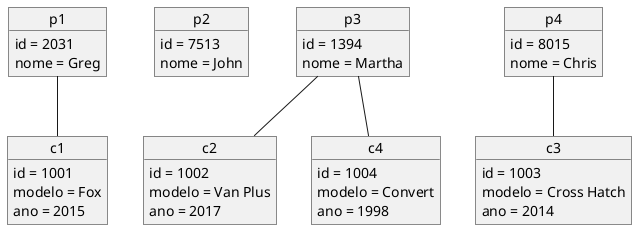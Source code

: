 @startuml
'https://plantuml.com/object-diagram

object p1 {
	id = 2031
    nome = Greg
}

object p2 {
    id = 7513
    nome = John
}

object p3 {
    id = 1394
    nome = Martha
}

object p4 {
    id = 8015
    nome = Chris
}

object c1 {
	id = 1001
	modelo = Fox
	ano = 2015
}

object c2 {
	id = 1002
	modelo = Van Plus
	ano = 2017
}

object c3 {
	id = 1003
	modelo = Cross Hatch
	ano = 2014
}

object c4 {
	id = 1004
	modelo = Convert
	ano = 1998
}

p1 -- c1
p3 -- c2
p3 -- c4
p4 -- c3

@enduml
